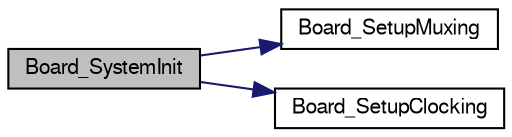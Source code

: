 digraph "Board_SystemInit"
{
  edge [fontname="FreeSans",fontsize="10",labelfontname="FreeSans",labelfontsize="10"];
  node [fontname="FreeSans",fontsize="10",shape=record];
  rankdir="LR";
  Node1 [label="Board_SystemInit",height=0.2,width=0.4,color="black", fillcolor="grey75", style="filled", fontcolor="black"];
  Node1 -> Node2 [color="midnightblue",fontsize="10",style="solid",fontname="FreeSans"];
  Node2 [label="Board_SetupMuxing",height=0.2,width=0.4,color="black", fillcolor="white", style="filled",URL="$group__BOARD__COMMON__API.html#ga8ac1dc465c66e1cc00f5ffd346904d97",tooltip="Setup pin multiplexer per board schematics. "];
  Node1 -> Node3 [color="midnightblue",fontsize="10",style="solid",fontname="FreeSans"];
  Node3 [label="Board_SetupClocking",height=0.2,width=0.4,color="black", fillcolor="white", style="filled",URL="$group__BOARD__COMMON__API.html#gae417dc93d00f1a89f74220e569fac777",tooltip="Setup system clocking. "];
}
